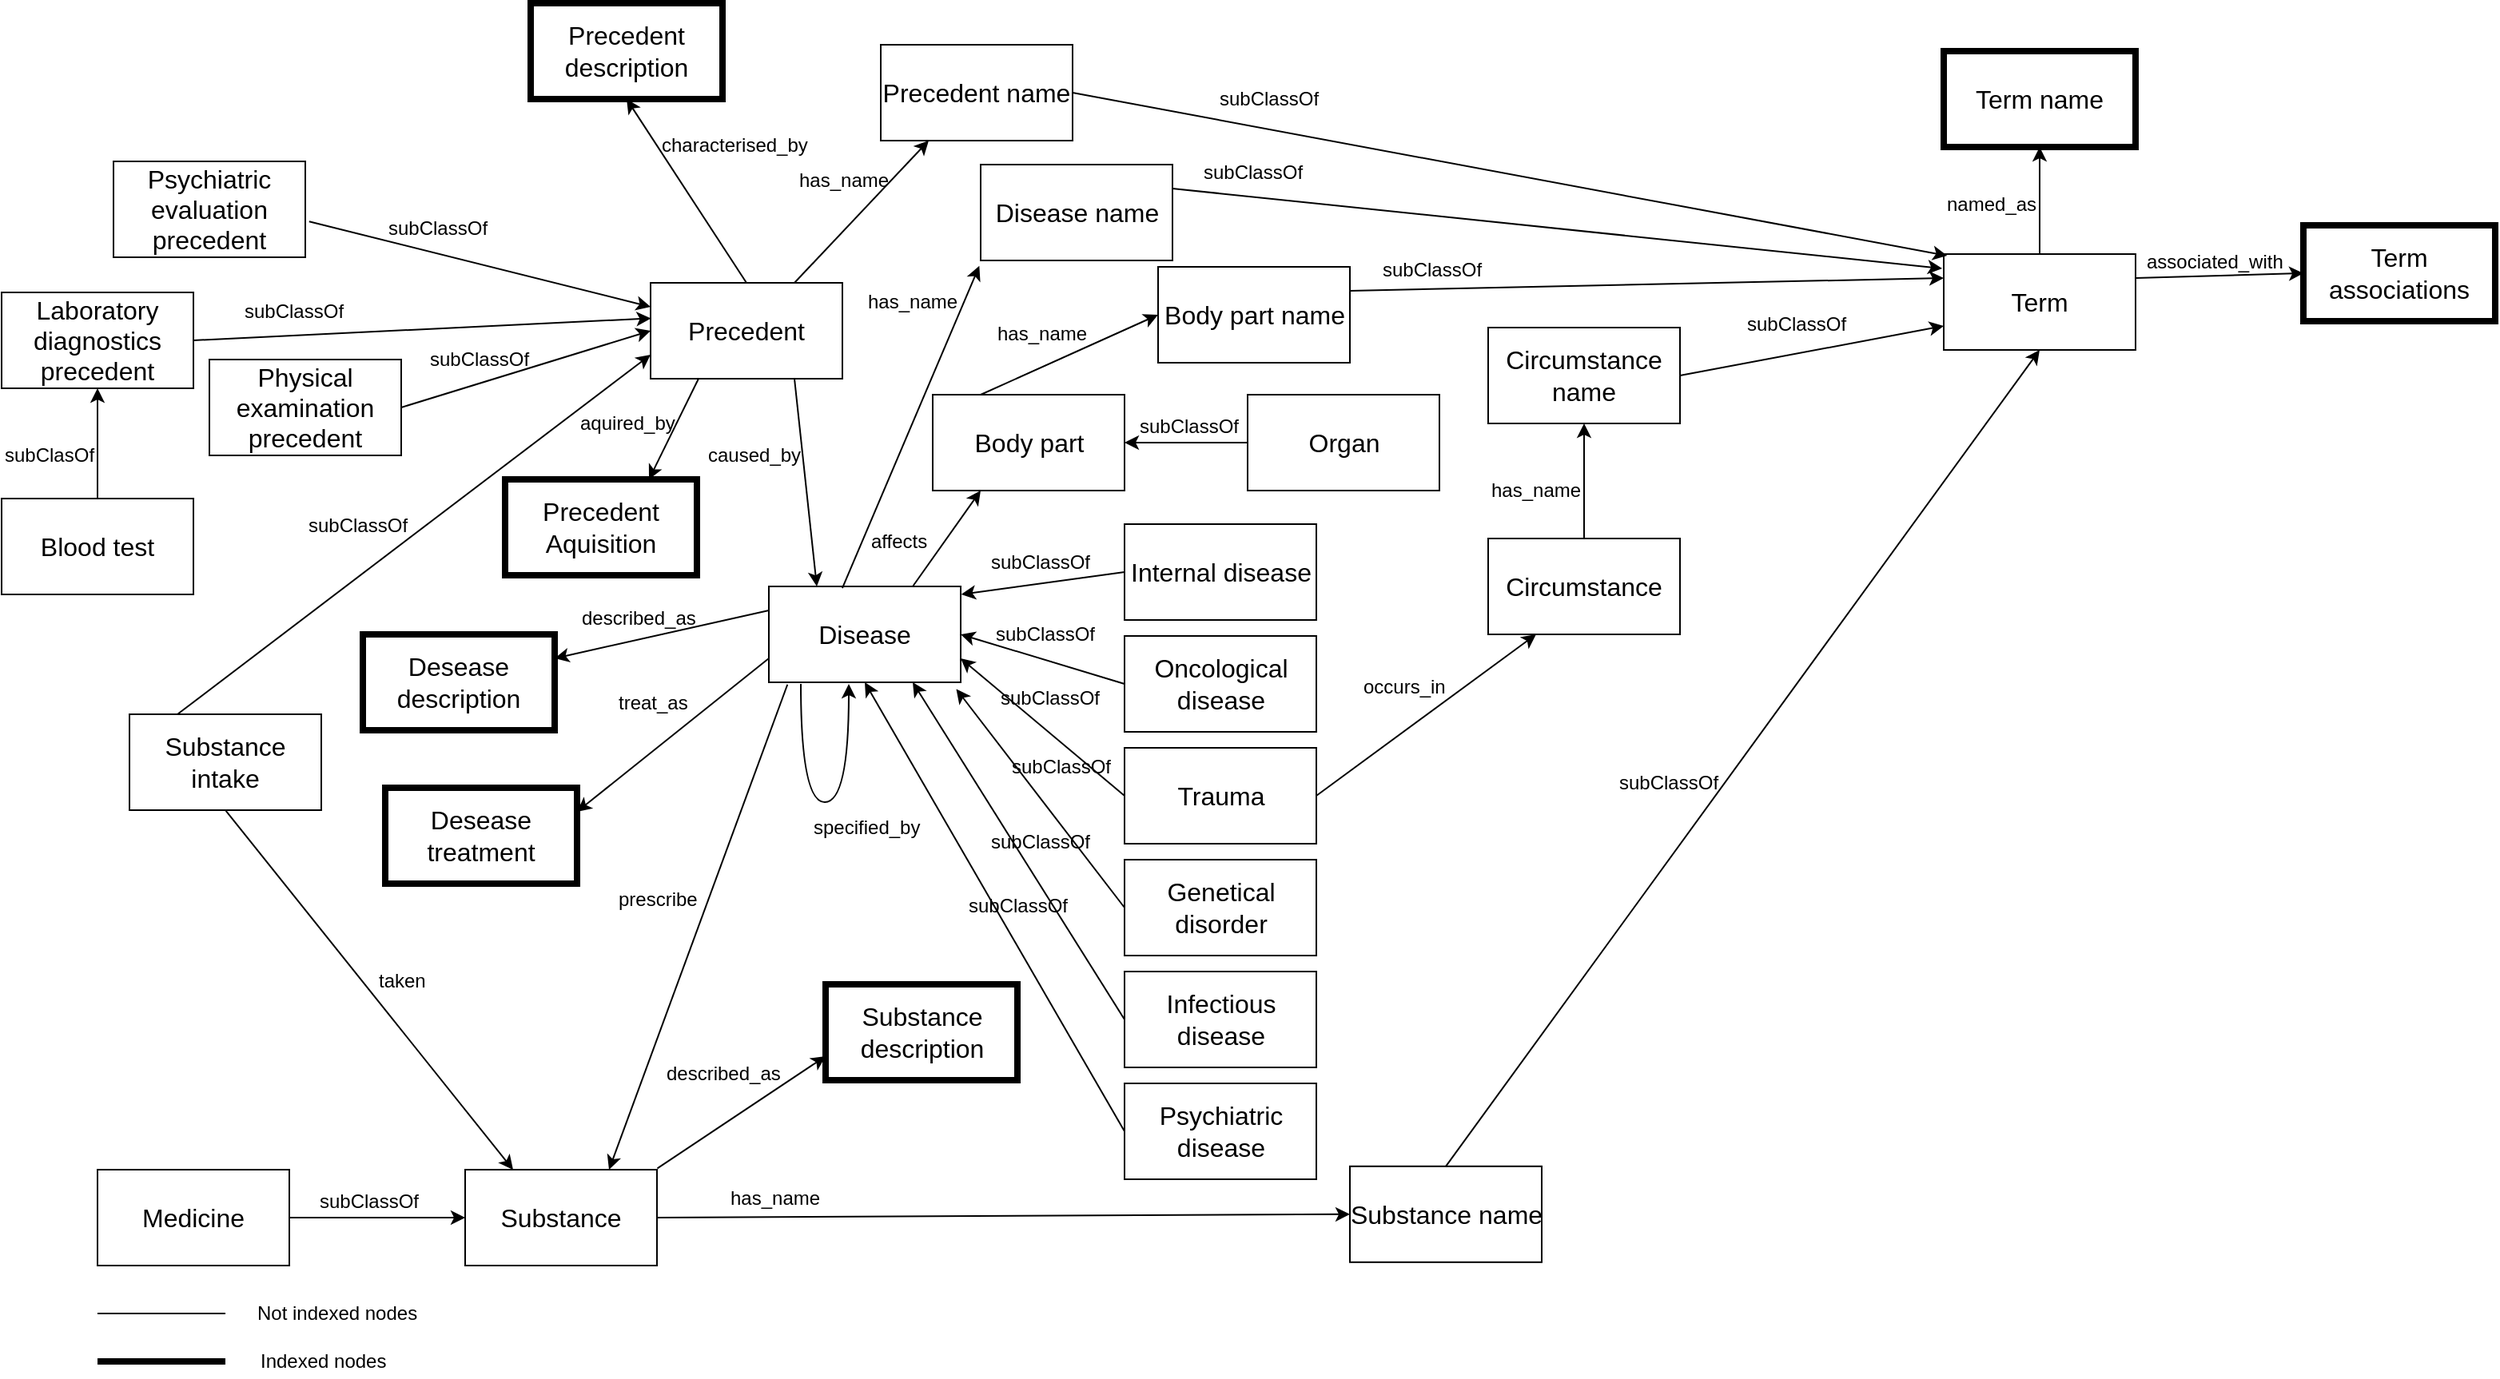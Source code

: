 <mxfile userAgent="Mozilla/5.0 (Windows NT 10.0; Win64; x64) AppleWebKit/537.36 (KHTML, like Gecko) Chrome/66.0.336.139 Safari/537.36" version="8.5.15" editor="www.draw.io" type="device"><diagram id="bc35490a-12e5-4a77-37b6-b48af3b06c4a" name="Page-1"><mxGraphModel dx="1046" dy="1813" grid="1" gridSize="10" guides="1" tooltips="1" connect="1" arrows="1" fold="1" page="1" pageScale="1" pageWidth="827" pageHeight="1169" background="#ffffff" math="0" shadow="0"><root><mxCell id="0"/><mxCell id="1" parent="0"/><mxCell id="2" value="&lt;font style=&quot;font-size: 16px&quot;&gt;Disease&lt;/font&gt;" style="rounded=0;whiteSpace=wrap;html=1;" parent="1" vertex="1"><mxGeometry x="540" y="15" width="120" height="60" as="geometry"/></mxCell><mxCell id="4" value="&lt;font style=&quot;font-size: 16px&quot;&gt;Body part&lt;/font&gt;" style="rounded=0;whiteSpace=wrap;html=1;" parent="1" vertex="1"><mxGeometry x="642.5" y="-105" width="120" height="60" as="geometry"/></mxCell><mxCell id="5" value="&lt;font style=&quot;font-size: 16px&quot;&gt;Organ&lt;/font&gt;" style="rounded=0;whiteSpace=wrap;html=1;" parent="1" vertex="1"><mxGeometry x="839.5" y="-105" width="120" height="60" as="geometry"/></mxCell><mxCell id="7" value="subClassOf" style="text;html=1;strokeColor=none;fillColor=none;align=center;verticalAlign=middle;whiteSpace=wrap;rounded=0;" parent="1" vertex="1"><mxGeometry x="782.5" y="-95" width="40" height="20" as="geometry"/></mxCell><mxCell id="9" value="&lt;font style=&quot;font-size: 16px&quot;&gt;Internal disease&lt;/font&gt;" style="rounded=0;whiteSpace=wrap;html=1;" parent="1" vertex="1"><mxGeometry x="762.5" y="-24" width="120" height="60" as="geometry"/></mxCell><mxCell id="11" value="&lt;font style=&quot;font-size: 16px&quot;&gt;Oncological disease&lt;/font&gt;" style="rounded=0;whiteSpace=wrap;html=1;" parent="1" vertex="1"><mxGeometry x="762.5" y="46" width="120" height="60" as="geometry"/></mxCell><mxCell id="12" value="&lt;font style=&quot;font-size: 16px&quot;&gt;Trauma&lt;/font&gt;" style="rounded=0;whiteSpace=wrap;html=1;" parent="1" vertex="1"><mxGeometry x="762.5" y="116" width="120" height="60" as="geometry"/></mxCell><mxCell id="13" value="&lt;font style=&quot;font-size: 16px&quot;&gt;Genetical disorder&lt;/font&gt;" style="rounded=0;whiteSpace=wrap;html=1;" parent="1" vertex="1"><mxGeometry x="762.5" y="186" width="120" height="60" as="geometry"/></mxCell><mxCell id="14" value="&lt;font style=&quot;font-size: 16px&quot;&gt;Infectious disease&lt;/font&gt;" style="rounded=0;whiteSpace=wrap;html=1;" parent="1" vertex="1"><mxGeometry x="762.5" y="256" width="120" height="60" as="geometry"/></mxCell><mxCell id="15" value="&lt;font style=&quot;font-size: 16px&quot;&gt;Psychiatric disease&lt;/font&gt;" style="rounded=0;whiteSpace=wrap;html=1;" parent="1" vertex="1"><mxGeometry x="762.5" y="326" width="120" height="60" as="geometry"/></mxCell><mxCell id="16" value="" style="endArrow=classic;html=1;exitX=0;exitY=0.5;entryX=1.003;entryY=0.083;entryPerimeter=0;" parent="1" source="9" target="2" edge="1"><mxGeometry width="50" height="50" relative="1" as="geometry"><mxPoint x="632.5" y="56" as="sourcePoint"/><mxPoint x="612.5" y="146" as="targetPoint"/></mxGeometry></mxCell><mxCell id="17" value="" style="endArrow=classic;html=1;exitX=0;exitY=0.5;entryX=1;entryY=0.5;" parent="1" source="11" target="2" edge="1"><mxGeometry width="50" height="50" relative="1" as="geometry"><mxPoint x="672.5" y="266" as="sourcePoint"/><mxPoint x="666.5" y="148" as="targetPoint"/></mxGeometry></mxCell><mxCell id="18" value="" style="endArrow=classic;html=1;exitX=0;exitY=0.5;entryX=1;entryY=0.75;" parent="1" source="12" target="2" edge="1"><mxGeometry width="50" height="50" relative="1" as="geometry"><mxPoint x="692.5" y="286" as="sourcePoint"/><mxPoint x="682.5" y="161" as="targetPoint"/></mxGeometry></mxCell><mxCell id="19" value="" style="endArrow=classic;html=1;exitX=0;exitY=0.5;entryX=0.977;entryY=1.07;entryPerimeter=0;" parent="1" source="13" target="2" edge="1"><mxGeometry width="50" height="50" relative="1" as="geometry"><mxPoint x="652.5" y="296" as="sourcePoint"/><mxPoint x="682.5" y="176" as="targetPoint"/></mxGeometry></mxCell><mxCell id="20" value="" style="endArrow=classic;html=1;exitX=0;exitY=0.5;entryX=0.75;entryY=1;" parent="1" source="14" target="2" edge="1"><mxGeometry width="50" height="50" relative="1" as="geometry"><mxPoint x="602.5" y="316" as="sourcePoint"/><mxPoint x="652.5" y="206" as="targetPoint"/></mxGeometry></mxCell><mxCell id="21" value="" style="endArrow=classic;html=1;exitX=0;exitY=0.5;entryX=0.5;entryY=1;" parent="1" source="15" target="2" edge="1"><mxGeometry width="50" height="50" relative="1" as="geometry"><mxPoint x="612.5" y="356" as="sourcePoint"/><mxPoint x="622.5" y="206" as="targetPoint"/></mxGeometry></mxCell><mxCell id="22" value="subClassOf" style="text;html=1;strokeColor=none;fillColor=none;align=center;verticalAlign=middle;whiteSpace=wrap;rounded=0;" parent="1" vertex="1"><mxGeometry x="675.5" y="205" width="40" height="20" as="geometry"/></mxCell><mxCell id="23" value="subClassOf" style="text;html=1;strokeColor=none;fillColor=none;align=center;verticalAlign=middle;whiteSpace=wrap;rounded=0;" parent="1" vertex="1"><mxGeometry x="690" y="-10" width="40" height="20" as="geometry"/></mxCell><mxCell id="24" value="subClassOf" style="text;html=1;strokeColor=none;fillColor=none;align=center;verticalAlign=middle;whiteSpace=wrap;rounded=0;" parent="1" vertex="1"><mxGeometry x="692.5" y="35" width="40" height="20" as="geometry"/></mxCell><mxCell id="25" value="subClassOf" style="text;html=1;strokeColor=none;fillColor=none;align=center;verticalAlign=middle;whiteSpace=wrap;rounded=0;" parent="1" vertex="1"><mxGeometry x="695.5" y="75" width="40" height="20" as="geometry"/></mxCell><mxCell id="26" value="subClassOf" style="text;html=1;strokeColor=none;fillColor=none;align=center;verticalAlign=middle;whiteSpace=wrap;rounded=0;" parent="1" vertex="1"><mxGeometry x="702.5" y="118" width="40" height="20" as="geometry"/></mxCell><mxCell id="27" value="subClassOf" style="text;html=1;strokeColor=none;fillColor=none;align=center;verticalAlign=middle;whiteSpace=wrap;rounded=0;" parent="1" vertex="1"><mxGeometry x="690" y="165" width="40" height="20" as="geometry"/></mxCell><mxCell id="33" value="" style="endArrow=classic;html=1;exitX=0.75;exitY=0;entryX=0.25;entryY=1;" parent="1" source="2" target="4" edge="1"><mxGeometry width="50" height="50" relative="1" as="geometry"><mxPoint x="460" y="150" as="sourcePoint"/><mxPoint x="690" y="-80" as="targetPoint"/></mxGeometry></mxCell><mxCell id="34" value="affects" style="text;html=1;resizable=0;points=[];autosize=1;align=left;verticalAlign=top;spacingTop=-4;" parent="1" vertex="1"><mxGeometry x="601.5" y="-23" width="50" height="20" as="geometry"/></mxCell><mxCell id="35" value="" style="endArrow=classic;html=1;exitX=0;exitY=0.5;entryX=1;entryY=0.5;" parent="1" source="5" target="4" edge="1"><mxGeometry width="50" height="50" relative="1" as="geometry"><mxPoint x="770" y="-20" as="sourcePoint"/><mxPoint x="820" y="-70" as="targetPoint"/></mxGeometry></mxCell><mxCell id="36" value="&lt;span style=&quot;font-size: 16px&quot;&gt;Precedent&lt;/span&gt;" style="rounded=0;whiteSpace=wrap;html=1;" parent="1" vertex="1"><mxGeometry x="466" y="-175" width="120" height="60" as="geometry"/></mxCell><mxCell id="37" value="" style="endArrow=classic;html=1;exitX=0.75;exitY=1;entryX=0.25;entryY=0;" parent="1" source="36" target="2" edge="1"><mxGeometry width="50" height="50" relative="1" as="geometry"><mxPoint x="510" y="100" as="sourcePoint"/><mxPoint x="460" y="150" as="targetPoint"/></mxGeometry></mxCell><mxCell id="38" value="caused_by" style="text;html=1;resizable=0;points=[];autosize=1;align=left;verticalAlign=top;spacingTop=-4;" parent="1" vertex="1"><mxGeometry x="500" y="-77" width="70" height="20" as="geometry"/></mxCell><mxCell id="39" value="&lt;span style=&quot;font-size: 16px&quot;&gt;Physical examination precedent&lt;/span&gt;" style="rounded=0;whiteSpace=wrap;html=1;" parent="1" vertex="1"><mxGeometry x="190" y="-127" width="120" height="60" as="geometry"/></mxCell><mxCell id="40" value="" style="endArrow=classic;html=1;exitX=0.25;exitY=1;entryX=0.75;entryY=0;" parent="1" source="36" target="78" edge="1"><mxGeometry width="50" height="50" relative="1" as="geometry"><mxPoint x="445.571" y="-298.571" as="sourcePoint"/><mxPoint x="445" y="-259" as="targetPoint"/></mxGeometry></mxCell><mxCell id="41" value="subClassOf" style="text;html=1;resizable=0;points=[];autosize=1;align=left;verticalAlign=top;spacingTop=-4;" parent="1" vertex="1"><mxGeometry x="250" y="-33" width="80" height="20" as="geometry"/></mxCell><mxCell id="42" value="&lt;span style=&quot;font-size: 16px&quot;&gt;Laboratory diagnostics precedent&lt;/span&gt;" style="rounded=0;whiteSpace=wrap;html=1;" parent="1" vertex="1"><mxGeometry x="60" y="-169" width="120" height="60" as="geometry"/></mxCell><mxCell id="43" value="" style="endArrow=classic;html=1;exitX=1;exitY=0.5;entryX=0.002;entryY=0.37;entryPerimeter=0;" parent="1" source="42" target="36" edge="1"><mxGeometry width="50" height="50" relative="1" as="geometry"><mxPoint x="625" y="-367" as="sourcePoint"/><mxPoint x="170" y="-150" as="targetPoint"/></mxGeometry></mxCell><mxCell id="44" value="aquired_by" style="text;html=1;resizable=0;points=[];autosize=1;align=left;verticalAlign=top;spacingTop=-4;" parent="1" vertex="1"><mxGeometry x="420" y="-97" width="70" height="20" as="geometry"/></mxCell><mxCell id="45" value="&lt;span style=&quot;font-size: 16px&quot;&gt;Psychiatric evaluation precedent&lt;/span&gt;" style="rounded=0;whiteSpace=wrap;html=1;" parent="1" vertex="1"><mxGeometry x="130" y="-251" width="120" height="60" as="geometry"/></mxCell><mxCell id="46" value="subClassOf" style="text;html=1;resizable=0;points=[];autosize=1;align=left;verticalAlign=top;spacingTop=-4;" parent="1" vertex="1"><mxGeometry x="300" y="-219" width="80" height="20" as="geometry"/></mxCell><mxCell id="47" value="" style="endArrow=classic;html=1;exitX=1.02;exitY=0.627;exitPerimeter=0;entryX=0;entryY=0.25;" parent="1" source="45" target="36" edge="1"><mxGeometry width="50" height="50" relative="1" as="geometry"><mxPoint x="695" y="-175" as="sourcePoint"/><mxPoint x="280" y="-249" as="targetPoint"/></mxGeometry></mxCell><mxCell id="48" value="&lt;span style=&quot;font-size: 16px&quot;&gt;Blood test&lt;/span&gt;" style="rounded=0;whiteSpace=wrap;html=1;" parent="1" vertex="1"><mxGeometry x="60" y="-40" width="120" height="60" as="geometry"/></mxCell><mxCell id="49" value="" style="endArrow=classic;html=1;exitX=0.5;exitY=0;entryX=0.5;entryY=1;" parent="1" source="48" target="42" edge="1"><mxGeometry width="50" height="50" relative="1" as="geometry"><mxPoint x="290.5" y="-308" as="sourcePoint"/><mxPoint x="350.5" y="-358" as="targetPoint"/></mxGeometry></mxCell><mxCell id="50" value="subClasOf" style="text;html=1;resizable=0;points=[];autosize=1;align=left;verticalAlign=top;spacingTop=-4;" parent="1" vertex="1"><mxGeometry x="60" y="-77" width="70" height="20" as="geometry"/></mxCell><mxCell id="53" value="&lt;font style=&quot;font-size: 16px&quot;&gt;Desease description&lt;/font&gt;" style="rounded=0;whiteSpace=wrap;html=1;strokeWidth=4;" parent="1" vertex="1"><mxGeometry x="286" y="45" width="120" height="60" as="geometry"/></mxCell><mxCell id="54" value="&lt;font style=&quot;font-size: 16px&quot;&gt;Desease treatment&lt;/font&gt;" style="rounded=0;whiteSpace=wrap;html=1;strokeWidth=4;" parent="1" vertex="1"><mxGeometry x="300" y="141" width="120" height="60" as="geometry"/></mxCell><mxCell id="55" value="&lt;span style=&quot;font-size: 16px&quot;&gt;Substance intake&lt;/span&gt;" style="rounded=0;whiteSpace=wrap;html=1;" parent="1" vertex="1"><mxGeometry x="140" y="95" width="120" height="60" as="geometry"/></mxCell><mxCell id="56" value="" style="endArrow=classic;html=1;entryX=0;entryY=0.75;exitX=0.25;exitY=0;" parent="1" source="55" target="36" edge="1"><mxGeometry width="50" height="50" relative="1" as="geometry"><mxPoint x="200" y="80" as="sourcePoint"/><mxPoint x="220" y="-70" as="targetPoint"/></mxGeometry></mxCell><mxCell id="57" value="subClassOf" style="text;html=1;resizable=0;points=[];autosize=1;align=left;verticalAlign=top;spacingTop=-4;" parent="1" vertex="1"><mxGeometry x="326" y="-137" width="80" height="20" as="geometry"/></mxCell><mxCell id="58" value="" style="endArrow=classic;html=1;entryX=1;entryY=0.25;exitX=0;exitY=0.75;" parent="1" source="2" target="54" edge="1"><mxGeometry width="50" height="50" relative="1" as="geometry"><mxPoint x="500" y="150" as="sourcePoint"/><mxPoint x="550" y="100" as="targetPoint"/></mxGeometry></mxCell><mxCell id="59" value="treat_as" style="text;html=1;resizable=0;points=[];autosize=1;align=left;verticalAlign=top;spacingTop=-4;" parent="1" vertex="1"><mxGeometry x="444" y="78" width="60" height="20" as="geometry"/></mxCell><mxCell id="60" value="&lt;span style=&quot;font-size: 16px&quot;&gt;Substance&lt;/span&gt;" style="rounded=0;whiteSpace=wrap;html=1;" parent="1" vertex="1"><mxGeometry x="350" y="380" width="120" height="60" as="geometry"/></mxCell><mxCell id="62" value="" style="endArrow=classic;html=1;entryX=0.75;entryY=0;exitX=0.097;exitY=1.023;exitPerimeter=0;" parent="1" source="2" target="60" edge="1"><mxGeometry width="50" height="50" relative="1" as="geometry"><mxPoint x="340" y="180" as="sourcePoint"/><mxPoint x="393" y="124" as="targetPoint"/></mxGeometry></mxCell><mxCell id="63" value="prescribe" style="text;html=1;resizable=0;points=[];autosize=1;align=left;verticalAlign=top;spacingTop=-4;" parent="1" vertex="1"><mxGeometry x="443.5" y="201" width="60" height="20" as="geometry"/></mxCell><mxCell id="64" value="" style="endArrow=classic;html=1;exitX=0.5;exitY=1;entryX=0.25;entryY=0;" parent="1" source="55" target="60" edge="1"><mxGeometry width="50" height="50" relative="1" as="geometry"><mxPoint x="140" y="-190" as="sourcePoint"/><mxPoint x="190" y="-240" as="targetPoint"/></mxGeometry></mxCell><mxCell id="65" value="taken" style="text;html=1;resizable=0;points=[];autosize=1;align=left;verticalAlign=top;spacingTop=-4;" parent="1" vertex="1"><mxGeometry x="293.5" y="252" width="40" height="20" as="geometry"/></mxCell><mxCell id="66" value="&lt;span style=&quot;font-size: 16px&quot;&gt;Medicine&lt;/span&gt;" style="rounded=0;whiteSpace=wrap;html=1;" parent="1" vertex="1"><mxGeometry x="120" y="380" width="120" height="60" as="geometry"/></mxCell><mxCell id="68" value="" style="endArrow=classic;html=1;exitX=1;exitY=0.5;entryX=0;entryY=0.5;" parent="1" source="66" target="60" edge="1"><mxGeometry width="50" height="50" relative="1" as="geometry"><mxPoint x="273" y="534" as="sourcePoint"/><mxPoint x="323" y="484" as="targetPoint"/></mxGeometry></mxCell><mxCell id="69" value="subClassOf" style="text;html=1;strokeColor=none;fillColor=none;align=center;verticalAlign=middle;whiteSpace=wrap;rounded=0;" parent="1" vertex="1"><mxGeometry x="270" y="390" width="40" height="20" as="geometry"/></mxCell><mxCell id="72" value="" style="endArrow=classic;html=1;exitX=0;exitY=0.25;entryX=1;entryY=0.25;" parent="1" source="2" target="53" edge="1"><mxGeometry width="50" height="50" relative="1" as="geometry"><mxPoint x="612.5" y="207" as="sourcePoint"/><mxPoint x="490" y="160" as="targetPoint"/></mxGeometry></mxCell><mxCell id="74" value="described_as" style="text;html=1;resizable=0;points=[];autosize=1;align=left;verticalAlign=top;spacingTop=-4;" parent="1" vertex="1"><mxGeometry x="421" y="25" width="90" height="20" as="geometry"/></mxCell><mxCell id="75" value="&lt;span style=&quot;font-size: 16px&quot;&gt;Circumstance&lt;/span&gt;" style="rounded=0;whiteSpace=wrap;html=1;" parent="1" vertex="1"><mxGeometry x="990" y="-15" width="120" height="60" as="geometry"/></mxCell><mxCell id="76" value="" style="endArrow=classic;html=1;exitX=1;exitY=0.5;entryX=0.25;entryY=1;" parent="1" source="12" target="75" edge="1"><mxGeometry width="50" height="50" relative="1" as="geometry"><mxPoint x="1002.5" y="251" as="sourcePoint"/><mxPoint x="1052.5" y="201" as="targetPoint"/></mxGeometry></mxCell><mxCell id="77" value="occurs_in" style="text;html=1;resizable=0;points=[];autosize=1;align=left;verticalAlign=top;spacingTop=-4;" parent="1" vertex="1"><mxGeometry x="910" y="68" width="70" height="20" as="geometry"/></mxCell><mxCell id="78" value="&lt;span style=&quot;font-size: 16px&quot;&gt;Precedent Aquisition&lt;/span&gt;" style="rounded=0;whiteSpace=wrap;html=1;strokeWidth=4;" parent="1" vertex="1"><mxGeometry x="375" y="-52" width="120" height="60" as="geometry"/></mxCell><mxCell id="79" value="" style="endArrow=classic;html=1;exitX=1;exitY=0.5;entryX=0;entryY=0.5;" parent="1" source="39" target="36" edge="1"><mxGeometry width="50" height="50" relative="1" as="geometry"><mxPoint x="520" y="-97" as="sourcePoint"/><mxPoint x="570" y="-147" as="targetPoint"/></mxGeometry></mxCell><mxCell id="80" value="subClassOf" style="text;html=1;resizable=0;points=[];autosize=1;align=left;verticalAlign=top;spacingTop=-4;" parent="1" vertex="1"><mxGeometry x="210" y="-167" width="80" height="20" as="geometry"/></mxCell><mxCell id="81" value="&lt;span style=&quot;font-size: 16px&quot;&gt;Term&lt;/span&gt;" style="rounded=0;whiteSpace=wrap;html=1;" parent="1" vertex="1"><mxGeometry x="1275" y="-193" width="120" height="60" as="geometry"/></mxCell><mxCell id="82" value="&lt;span style=&quot;font-size: 16px&quot;&gt;Term associations&lt;/span&gt;" style="rounded=0;whiteSpace=wrap;html=1;strokeWidth=4;" parent="1" vertex="1"><mxGeometry x="1500" y="-211" width="120" height="60" as="geometry"/></mxCell><mxCell id="83" value="" style="endArrow=classic;html=1;exitX=1;exitY=0.25;entryX=0;entryY=0.5;" parent="1" source="81" target="82" edge="1"><mxGeometry width="50" height="50" relative="1" as="geometry"><mxPoint x="1395" y="-19" as="sourcePoint"/><mxPoint x="1445" y="-69" as="targetPoint"/></mxGeometry></mxCell><mxCell id="84" value="&lt;span style=&quot;font-size: 16px&quot;&gt;Term name&lt;/span&gt;" style="rounded=0;whiteSpace=wrap;html=1;labelBackgroundColor=none;strokeWidth=4;" parent="1" vertex="1"><mxGeometry x="1275" y="-320" width="120" height="60" as="geometry"/></mxCell><mxCell id="85" value="associated_with" style="text;html=1;resizable=0;points=[];autosize=1;align=left;verticalAlign=top;spacingTop=-4;" parent="1" vertex="1"><mxGeometry x="1400" y="-198" width="100" height="20" as="geometry"/></mxCell><mxCell id="86" value="" style="endArrow=classic;html=1;exitX=0.5;exitY=0;entryX=0.5;entryY=1;" parent="1" source="81" target="84" edge="1"><mxGeometry width="50" height="50" relative="1" as="geometry"><mxPoint x="1345" y="-39" as="sourcePoint"/><mxPoint x="1435" y="-219" as="targetPoint"/></mxGeometry></mxCell><mxCell id="87" value="named_as&lt;br&gt;" style="text;html=1;resizable=0;points=[];autosize=1;align=left;verticalAlign=top;spacingTop=-4;" parent="1" vertex="1"><mxGeometry x="1275" y="-234" width="70" height="20" as="geometry"/></mxCell><mxCell id="88" value="&lt;span style=&quot;font-size: 16px&quot;&gt;Precedent name&lt;/span&gt;" style="rounded=0;whiteSpace=wrap;html=1;" parent="1" vertex="1"><mxGeometry x="610" y="-324" width="120" height="60" as="geometry"/></mxCell><mxCell id="89" value="&lt;span style=&quot;font-size: 16px&quot;&gt;Disease name&lt;/span&gt;" style="rounded=0;whiteSpace=wrap;html=1;" parent="1" vertex="1"><mxGeometry x="672.5" y="-249" width="120" height="60" as="geometry"/></mxCell><mxCell id="90" value="&lt;span style=&quot;font-size: 16px&quot;&gt;Body part name&lt;/span&gt;" style="rounded=0;whiteSpace=wrap;html=1;" parent="1" vertex="1"><mxGeometry x="783.5" y="-185" width="120" height="60" as="geometry"/></mxCell><mxCell id="91" value="" style="endArrow=classic;html=1;exitX=0.75;exitY=0;entryX=0.25;entryY=1;" parent="1" source="36" target="88" edge="1"><mxGeometry width="50" height="50" relative="1" as="geometry"><mxPoint x="590" y="-180" as="sourcePoint"/><mxPoint x="640" y="-230" as="targetPoint"/></mxGeometry></mxCell><mxCell id="92" value="has_name" style="text;html=1;resizable=0;points=[];autosize=1;align=left;verticalAlign=top;spacingTop=-4;" parent="1" vertex="1"><mxGeometry x="556.5" y="-249" width="70" height="20" as="geometry"/></mxCell><mxCell id="93" value="" style="endArrow=classic;html=1;exitX=0.383;exitY=0.017;entryX=-0.007;entryY=1.057;exitPerimeter=0;entryPerimeter=0;" parent="1" source="2" target="89" edge="1"><mxGeometry width="50" height="50" relative="1" as="geometry"><mxPoint x="610" y="-90" as="sourcePoint"/><mxPoint x="660" y="-140" as="targetPoint"/></mxGeometry></mxCell><mxCell id="94" value="has_name" style="text;html=1;resizable=0;points=[];autosize=1;align=left;verticalAlign=top;spacingTop=-4;" parent="1" vertex="1"><mxGeometry x="600" y="-173" width="70" height="20" as="geometry"/></mxCell><mxCell id="95" value="" style="endArrow=classic;html=1;exitX=0.25;exitY=0;entryX=0;entryY=0.5;" parent="1" source="4" target="90" edge="1"><mxGeometry width="50" height="50" relative="1" as="geometry"><mxPoint x="640" y="-120" as="sourcePoint"/><mxPoint x="690" y="-170" as="targetPoint"/></mxGeometry></mxCell><mxCell id="96" value="has_name" style="text;html=1;resizable=0;points=[];autosize=1;align=left;verticalAlign=top;spacingTop=-4;" parent="1" vertex="1"><mxGeometry x="680.5" y="-153" width="70" height="20" as="geometry"/></mxCell><mxCell id="97" value="&lt;span style=&quot;font-size: 16px&quot;&gt;Substance&amp;nbsp;name&lt;/span&gt;" style="rounded=0;whiteSpace=wrap;html=1;strokeWidth=1;" parent="1" vertex="1"><mxGeometry x="903.5" y="377.9" width="120" height="60" as="geometry"/></mxCell><mxCell id="98" value="" style="endArrow=classic;html=1;exitX=1;exitY=0.5;entryX=0;entryY=0.5;" parent="1" source="60" target="97" edge="1"><mxGeometry width="50" height="50" relative="1" as="geometry"><mxPoint x="373" y="-136" as="sourcePoint"/><mxPoint x="423" y="-186" as="targetPoint"/></mxGeometry></mxCell><mxCell id="103" value="&lt;span style=&quot;font-size: 16px&quot;&gt;Circumstance name&lt;br&gt;&lt;/span&gt;" style="rounded=0;whiteSpace=wrap;html=1;" parent="1" vertex="1"><mxGeometry x="990" y="-147" width="120" height="60" as="geometry"/></mxCell><mxCell id="107" value="subClassOf" style="text;html=1;resizable=0;points=[];autosize=1;align=left;verticalAlign=top;spacingTop=-4;" parent="1" vertex="1"><mxGeometry x="819.5" y="-300" width="80" height="20" as="geometry"/></mxCell><mxCell id="108" value="" style="endArrow=classic;html=1;exitX=1;exitY=0.5;entryX=0.018;entryY=0.017;entryPerimeter=0;" parent="1" source="88" target="81" edge="1"><mxGeometry width="50" height="50" relative="1" as="geometry"><mxPoint x="940" y="-200" as="sourcePoint"/><mxPoint x="990" y="-250" as="targetPoint"/></mxGeometry></mxCell><mxCell id="109" value="subClassOf" style="text;html=1;resizable=0;points=[];autosize=1;align=left;verticalAlign=top;spacingTop=-4;" parent="1" vertex="1"><mxGeometry x="810" y="-254" width="80" height="20" as="geometry"/></mxCell><mxCell id="110" value="" style="endArrow=classic;html=1;exitX=1;exitY=0.25;entryX=-0.008;entryY=0.15;entryPerimeter=0;" parent="1" source="89" target="81" edge="1"><mxGeometry width="50" height="50" relative="1" as="geometry"><mxPoint x="1050" y="-80" as="sourcePoint"/><mxPoint x="1270" y="-190" as="targetPoint"/></mxGeometry></mxCell><mxCell id="111" value="" style="endArrow=classic;html=1;exitX=1;exitY=0.25;entryX=0;entryY=0.25;" parent="1" source="90" target="81" edge="1"><mxGeometry width="50" height="50" relative="1" as="geometry"><mxPoint x="1100" y="-100" as="sourcePoint"/><mxPoint x="1150" y="-150" as="targetPoint"/></mxGeometry></mxCell><mxCell id="112" value="subClassOf" style="text;html=1;resizable=0;points=[];autosize=1;align=left;verticalAlign=top;spacingTop=-4;" parent="1" vertex="1"><mxGeometry x="922" y="-193" width="80" height="20" as="geometry"/></mxCell><mxCell id="123" value="" style="endArrow=classic;html=1;exitX=0.5;exitY=0;entryX=0.5;entryY=1;" parent="1" source="75" target="103" edge="1"><mxGeometry width="50" height="50" relative="1" as="geometry"><mxPoint x="1290" y="350" as="sourcePoint"/><mxPoint x="1340" y="300" as="targetPoint"/></mxGeometry></mxCell><mxCell id="133" value="" style="endArrow=classic;html=1;exitX=1;exitY=0.5;entryX=0;entryY=0.75;" parent="1" source="103" target="81" edge="1"><mxGeometry width="50" height="50" relative="1" as="geometry"><mxPoint x="1310" y="110" as="sourcePoint"/><mxPoint x="1360" y="60" as="targetPoint"/></mxGeometry></mxCell><mxCell id="134" value="subClassOf" style="text;html=1;resizable=0;points=[];autosize=1;align=left;verticalAlign=top;spacingTop=-4;" parent="1" vertex="1"><mxGeometry x="1150" y="-159" width="80" height="20" as="geometry"/></mxCell><mxCell id="142" value="" style="endArrow=classic;html=1;exitX=0.5;exitY=0;entryX=0.5;entryY=1;" parent="1" source="97" target="81" edge="1"><mxGeometry width="50" height="50" relative="1" as="geometry"><mxPoint x="1610" y="320" as="sourcePoint"/><mxPoint x="1420" y="-140" as="targetPoint"/></mxGeometry></mxCell><mxCell id="143" value="subClassOf" style="text;html=1;resizable=0;points=[];autosize=1;align=left;verticalAlign=top;spacingTop=-4;" parent="1" vertex="1"><mxGeometry x="1070" y="128" width="80" height="20" as="geometry"/></mxCell><mxCell id="144" value="has_name" style="text;html=1;resizable=0;points=[];autosize=1;align=left;verticalAlign=top;spacingTop=-4;" parent="1" vertex="1"><mxGeometry x="514" y="388" width="70" height="20" as="geometry"/></mxCell><mxCell id="146" value="&lt;span style=&quot;font-size: 16px&quot;&gt;Precedent description&lt;/span&gt;" style="rounded=0;whiteSpace=wrap;html=1;strokeWidth=4;" parent="1" vertex="1"><mxGeometry x="391" y="-350" width="120" height="60" as="geometry"/></mxCell><mxCell id="147" value="" style="endArrow=classic;html=1;entryX=0.5;entryY=1;exitX=0.5;exitY=0;" parent="1" source="36" target="146" edge="1"><mxGeometry width="50" height="50" relative="1" as="geometry"><mxPoint x="430" y="-190" as="sourcePoint"/><mxPoint x="480" y="-240" as="targetPoint"/></mxGeometry></mxCell><mxCell id="149" value="characterised_by" style="text;html=1;resizable=0;points=[];autosize=1;align=left;verticalAlign=top;spacingTop=-4;" parent="1" vertex="1"><mxGeometry x="471" y="-271" width="110" height="20" as="geometry"/></mxCell><mxCell id="150" value="&lt;span style=&quot;font-size: 16px&quot;&gt;Substance description&lt;/span&gt;" style="rounded=0;whiteSpace=wrap;html=1;strokeWidth=4;" parent="1" vertex="1"><mxGeometry x="575.5" y="264" width="120" height="60" as="geometry"/></mxCell><mxCell id="151" value="" style="endArrow=classic;html=1;exitX=1.002;exitY=-0.013;exitPerimeter=0;entryX=0;entryY=0.75;" parent="1" source="60" target="150" edge="1"><mxGeometry width="50" height="50" relative="1" as="geometry"><mxPoint x="240" y="360" as="sourcePoint"/><mxPoint x="290" y="310" as="targetPoint"/></mxGeometry></mxCell><mxCell id="152" value="described_as" style="text;html=1;resizable=0;points=[];autosize=1;align=left;verticalAlign=top;spacingTop=-4;" parent="1" vertex="1"><mxGeometry x="474" y="310" width="90" height="20" as="geometry"/></mxCell><mxCell id="154" value="" style="endArrow=none;html=1;" parent="1" edge="1"><mxGeometry width="50" height="50" relative="1" as="geometry"><mxPoint x="120" y="470" as="sourcePoint"/><mxPoint x="200" y="470" as="targetPoint"/></mxGeometry></mxCell><mxCell id="155" value="Not indexed nodes" style="text;html=1;resizable=0;points=[];autosize=1;align=left;verticalAlign=top;spacingTop=-4;" parent="1" vertex="1"><mxGeometry x="218" y="460" width="120" height="20" as="geometry"/></mxCell><mxCell id="156" value="Indexed nodes&lt;br&gt;" style="text;html=1;resizable=0;points=[];autosize=1;align=left;verticalAlign=top;spacingTop=-4;" parent="1" vertex="1"><mxGeometry x="220" y="490" width="90" height="20" as="geometry"/></mxCell><mxCell id="157" value="" style="endArrow=none;html=1;strokeWidth=4;" parent="1" edge="1"><mxGeometry width="50" height="50" relative="1" as="geometry"><mxPoint x="120" y="500" as="sourcePoint"/><mxPoint x="200" y="500" as="targetPoint"/></mxGeometry></mxCell><mxCell id="158" value="" style="endArrow=classic;html=1;strokeWidth=1;edgeStyle=orthogonalEdgeStyle;curved=1;" parent="1" edge="1"><mxGeometry width="50" height="50" relative="1" as="geometry"><mxPoint x="560" y="76" as="sourcePoint"/><mxPoint x="590" y="76" as="targetPoint"/><Array as="points"><mxPoint x="560" y="150"/><mxPoint x="590" y="150"/></Array></mxGeometry></mxCell><mxCell id="159" value="specified_by" style="text;html=1;resizable=0;points=[];autosize=1;align=left;verticalAlign=top;spacingTop=-4;" parent="1" vertex="1"><mxGeometry x="566" y="156" width="80" height="20" as="geometry"/></mxCell><mxCell id="162" value="has_name" style="text;html=1;resizable=0;points=[];autosize=1;align=left;verticalAlign=top;spacingTop=-4;" vertex="1" parent="1"><mxGeometry x="990" y="-55" width="70" height="20" as="geometry"/></mxCell></root></mxGraphModel></diagram></mxfile>